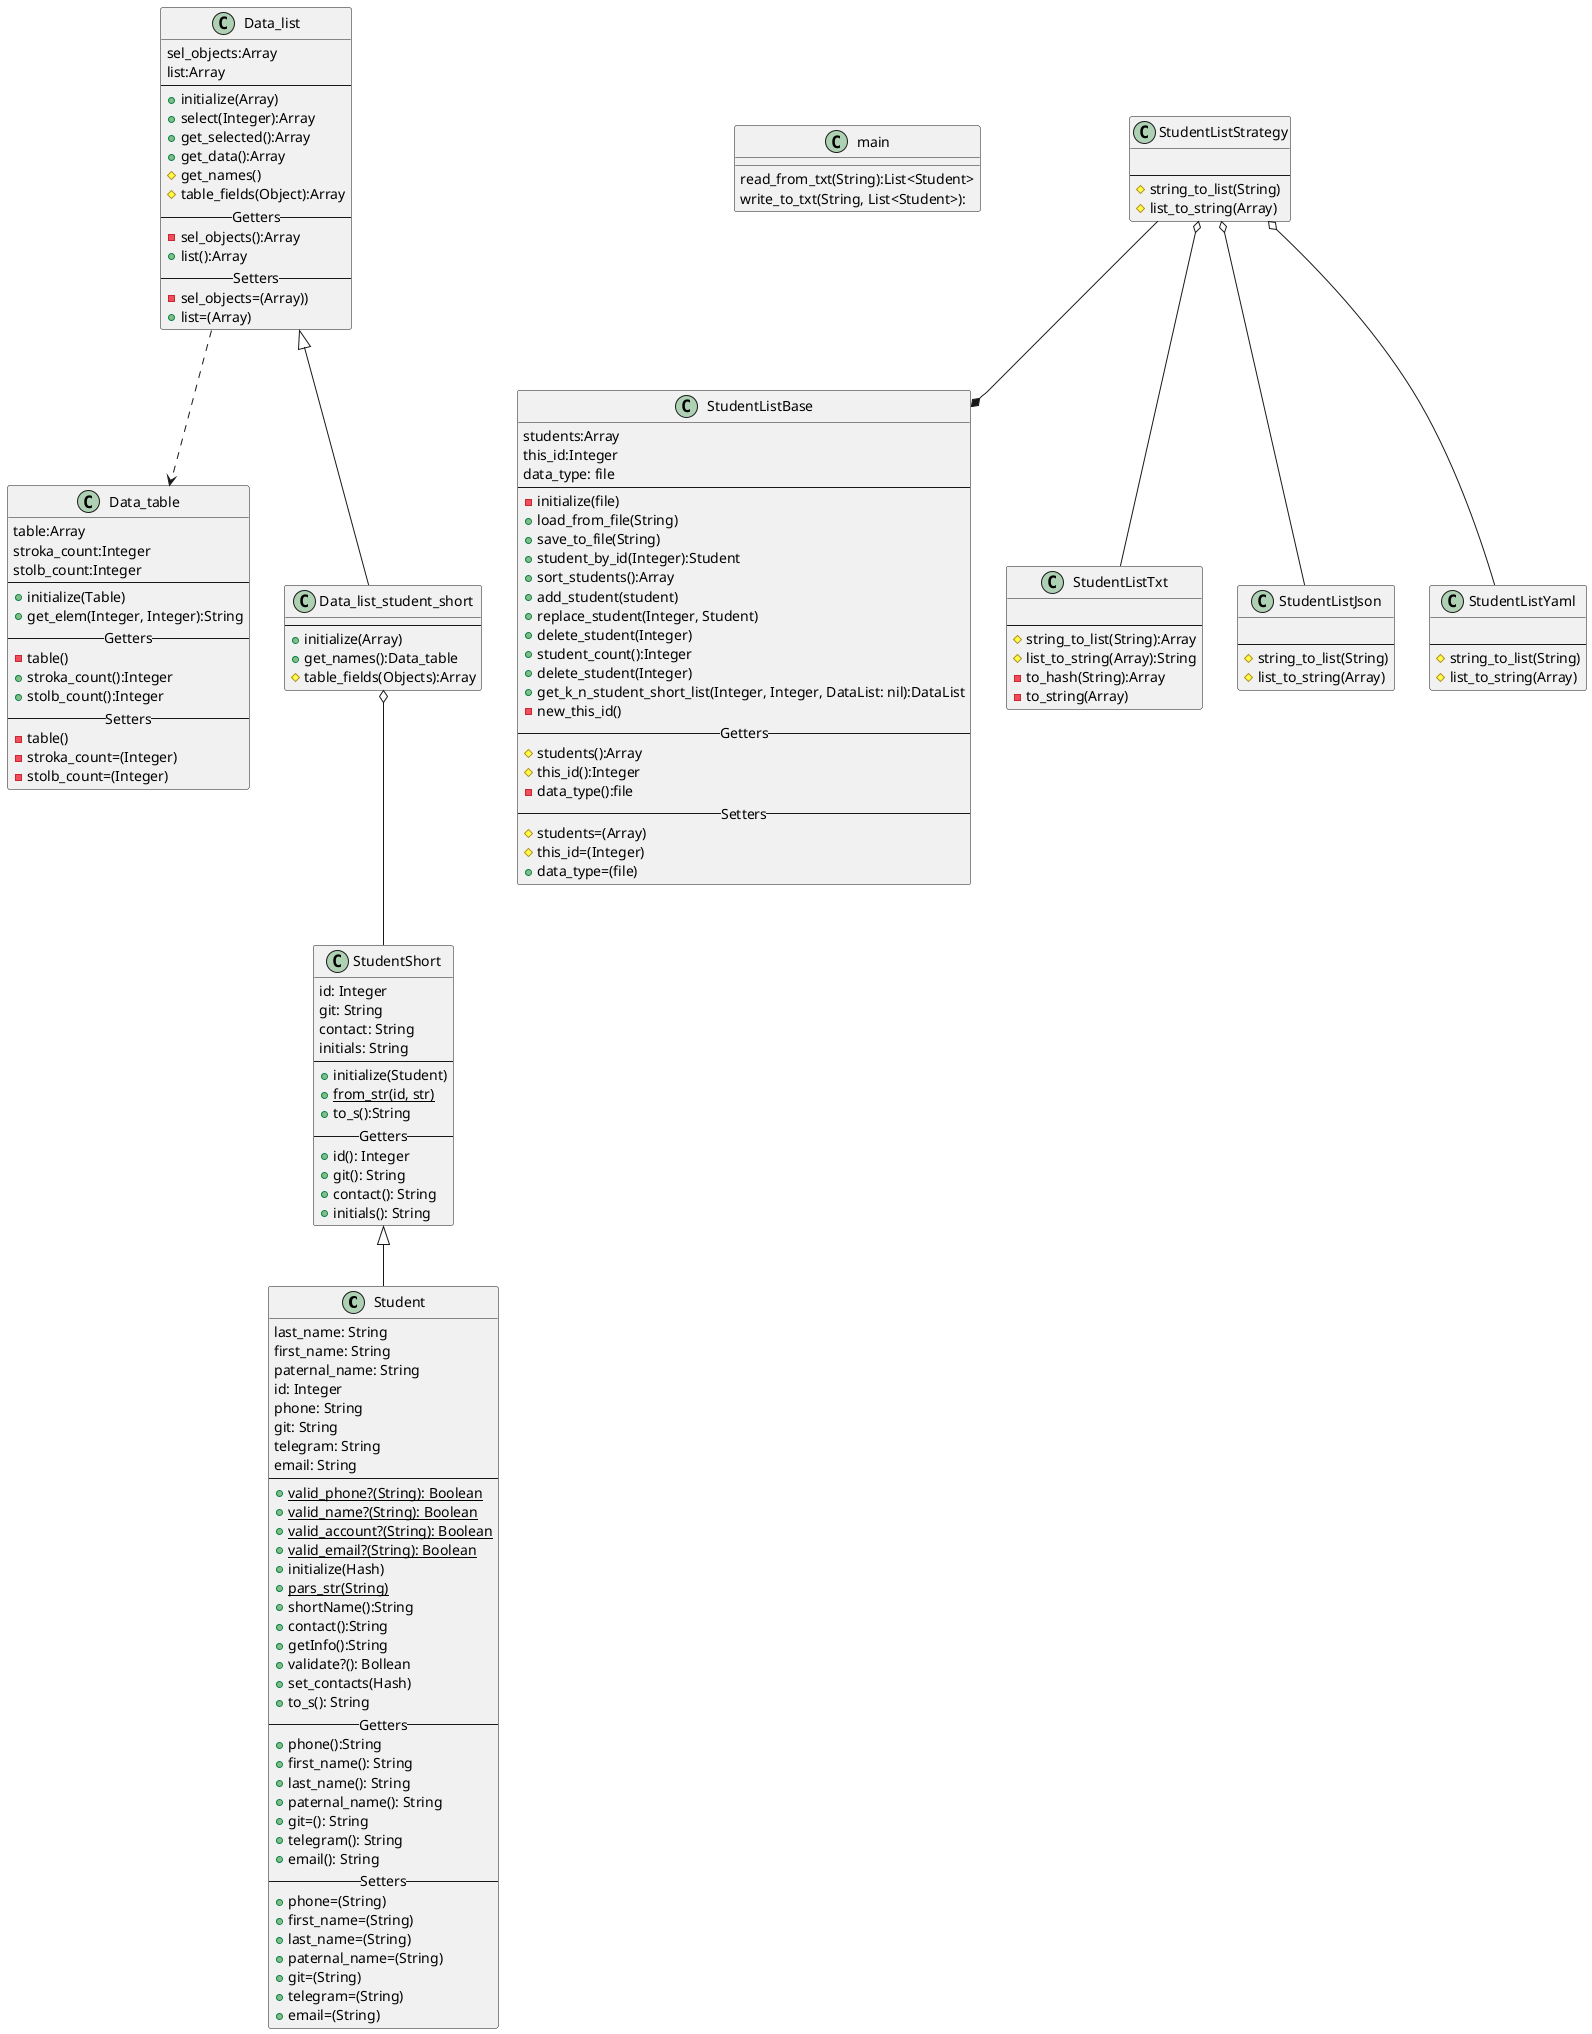 @startuml
'https://plantuml.com/class-diagram

class Student {
last_name: String
first_name: String
paternal_name: String
id: Integer
phone: String
git: String
telegram: String
email: String
--
+{static}valid_phone?(String): Boolean
+{static}valid_name?(String): Boolean
+{static}valid_account?(String): Boolean
+{static}valid_email?(String): Boolean
+initialize(Hash)
+{static}pars_str(String)
+shortName():String
+contact():String
+getInfo():String
+validate?(): Bollean
+set_contacts(Hash)
+to_s(): String
--Getters--
+phone():String
+first_name(): String
+last_name(): String
+paternal_name(): String
+git=(): String
+telegram(): String
+email(): String
--Setters--
+phone=(String)
+first_name=(String)
+last_name=(String)
+paternal_name=(String)
+git=(String)
+telegram=(String)
+email=(String)
}

class StudentShort{
id: Integer
git: String
contact: String
initials: String
--
+initialize(Student)
+{static}from_str(id, str)
+to_s():String
--Getters--
+id(): Integer
+git(): String
+contact(): String
+initials(): String
}
class Data_list{
sel_objects:Array
list:Array
--
+initialize(Array)
+select(Integer):Array
+get_selected():Array
+get_data():Array
#get_names()
#table_fields(Object):Array
--Getters--
-sel_objects():Array
+list():Array
--Setters--
-sel_objects=(Array))
+list=(Array)
}

class Data_table{
table:Array
stroka_count:Integer
stolb_count:Integer
--
+initialize(Table)
+get_elem(Integer, Integer):String
--Getters--
-table()
+stroka_count():Integer
+stolb_count():Integer
--Setters--
-table()
-stroka_count=(Integer)
-stolb_count=(Integer)
}

class Data_list_student_short{
--
+initialize(Array)
+get_names():Data_table
#table_fields(Objects):Array
}

class main{
read_from_txt(String):List<Student>
write_to_txt(String, List<Student>):
}
class StudentListBase{
students:Array
this_id:Integer
data_type: file
--
-initialize(file)
+load_from_file(String)
+save_to_file(String)
+student_by_id(Integer):Student
+sort_students():Array
+add_student(student)
+replace_student(Integer, Student)
+delete_student(Integer)
+student_count():Integer
+delete_student(Integer)
+get_k_n_student_short_list(Integer, Integer, DataList: nil):DataList
-new_this_id()
--Getters--
#students():Array
#this_id():Integer
-data_type():file
--Setters--
#students=(Array)
#this_id=(Integer)
+data_type=(file)
}
class StudentListStrategy{

--
#string_to_list(String)
#list_to_string(Array)
}
class StudentListTxt{

--
#string_to_list(String):Array
#list_to_string(Array):String
-to_hash(String):Array
-to_string(Array)
}
class StudentListJson{

--
#string_to_list(String)
#list_to_string(Array)
}
class StudentListYaml{

--
#string_to_list(String)
#list_to_string(Array)
}
StudentShort ^-- Student
Data_list ^-- Data_list_student_short
Data_list_student_short o--StudentShort
Data_list ..>Data_table
StudentListStrategy o--StudentListYaml
StudentListStrategy o--StudentListJson
StudentListStrategy o--StudentListTxt
StudentListStrategy --* StudentListBase
@enduml

